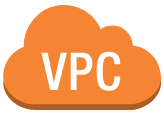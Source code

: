 <mxfile version="14.0.1" type="github">
  <diagram id="ytBd_0UV_WSInV7KMpm_" name="Page-1">
    <mxGraphModel dx="1718" dy="904" grid="1" gridSize="10" guides="1" tooltips="1" connect="1" arrows="1" fold="1" page="1" pageScale="1" pageWidth="850" pageHeight="1100" math="0" shadow="0">
      <root>
        <mxCell id="0" />
        <mxCell id="1" parent="0" />
        <mxCell id="bhDUzk-cqeY6hgBoZwq5-1" value="" style="outlineConnect=0;dashed=0;verticalLabelPosition=bottom;verticalAlign=top;align=center;html=1;shape=mxgraph.aws3.virtual_private_cloud;fillColor=#F58534;gradientColor=none;" vertex="1" parent="1">
          <mxGeometry x="100" y="60" width="79.5" height="54" as="geometry" />
        </mxCell>
      </root>
    </mxGraphModel>
  </diagram>
</mxfile>
